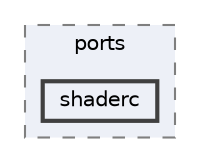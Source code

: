 digraph "external/reflect-cpp/vcpkg/ports/shaderc"
{
 // LATEX_PDF_SIZE
  bgcolor="transparent";
  edge [fontname=Helvetica,fontsize=10,labelfontname=Helvetica,labelfontsize=10];
  node [fontname=Helvetica,fontsize=10,shape=box,height=0.2,width=0.4];
  compound=true
  subgraph clusterdir_df60b2f324da79eef08d334ef7853e86 {
    graph [ bgcolor="#edf0f7", pencolor="grey50", label="ports", fontname=Helvetica,fontsize=10 style="filled,dashed", URL="dir_df60b2f324da79eef08d334ef7853e86.html",tooltip=""]
  dir_47adcd43b1479cdaeb7a4f1c6e7ad23d [label="shaderc", fillcolor="#edf0f7", color="grey25", style="filled,bold", URL="dir_47adcd43b1479cdaeb7a4f1c6e7ad23d.html",tooltip=""];
  }
}
